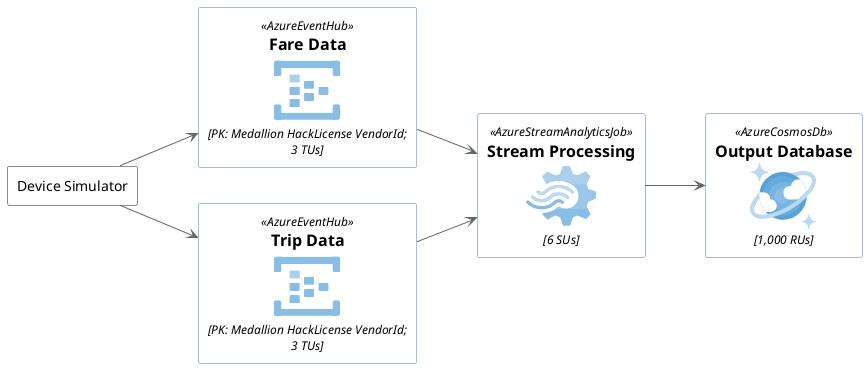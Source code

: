 @startuml
	!include <azure/AzureCommon>
	!include <azure/Analytics/AzureEventHub>
	!include <azure/Analytics/AzureStreamAnalyticsJob>
	!include <azure/Databases/AzureCosmosDb>
	left to right direction
	agent "Device Simulator" as devices #fff
	AzureEventHub(fareDataEventHub, "Fare Data", "PK: Medallion HackLicense VendorId; 3 TUs")
	AzureEventHub(tripDataEventHub, "Trip Data", "PK: Medallion HackLicense VendorId; 3 TUs")
	AzureStreamAnalyticsJob(streamAnalytics, "Stream Processing", "6 SUs")
	AzureCosmosDb(outputCosmosDb, "Output Database", "1,000 RUs")
	devices --> fareDataEventHub
	devices --> tripDataEventHub
	fareDataEventHub --> streamAnalytics
	tripDataEventHub --> streamAnalytics
	streamAnalytics --> outputCosmosDb
@enduml
